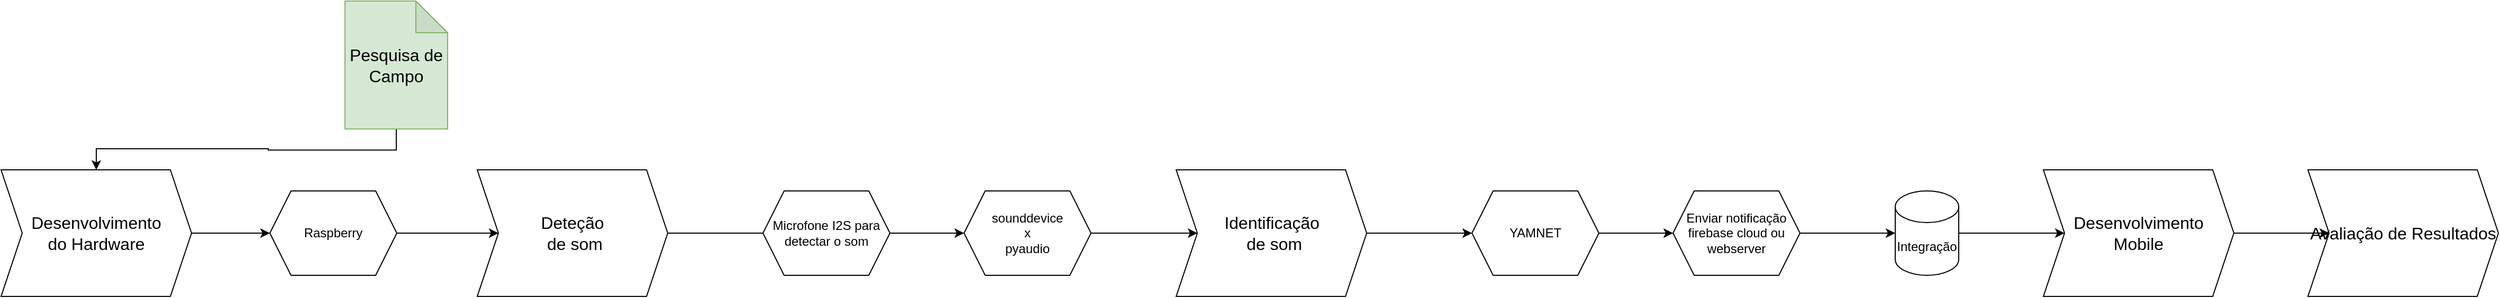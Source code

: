 <mxfile version="27.0.1">
  <diagram name="Página-1" id="rSu4PUZwyo72S_EhJZO-">
    <mxGraphModel dx="2422" dy="1484" grid="1" gridSize="10" guides="1" tooltips="1" connect="1" arrows="1" fold="1" page="1" pageScale="1" pageWidth="827" pageHeight="1169" math="0" shadow="0">
      <root>
        <mxCell id="0" />
        <mxCell id="1" parent="0" />
        <mxCell id="hHr_FQHaSUbndE6EKDq0-15" style="edgeStyle=orthogonalEdgeStyle;rounded=0;orthogonalLoop=1;jettySize=auto;html=1;exitX=0.5;exitY=1;exitDx=0;exitDy=0;exitPerimeter=0;entryX=0.5;entryY=0;entryDx=0;entryDy=0;" parent="1" source="hHr_FQHaSUbndE6EKDq0-1" target="hHr_FQHaSUbndE6EKDq0-2" edge="1">
          <mxGeometry relative="1" as="geometry" />
        </mxCell>
        <mxCell id="hHr_FQHaSUbndE6EKDq0-1" value="&lt;font style=&quot;font-size: 16px;&quot;&gt;Pesquisa de Campo&lt;/font&gt;" style="shape=note;whiteSpace=wrap;html=1;backgroundOutline=1;darkOpacity=0.05;fillColor=#d5e8d4;strokeColor=#82b366;" parent="1" vertex="1">
          <mxGeometry x="365" y="40" width="97" height="121.25" as="geometry" />
        </mxCell>
        <mxCell id="BK-b-YuCehh-7s2laq1p-2" style="edgeStyle=orthogonalEdgeStyle;rounded=0;orthogonalLoop=1;jettySize=auto;html=1;exitX=1;exitY=0.5;exitDx=0;exitDy=0;entryX=0;entryY=0.5;entryDx=0;entryDy=0;" parent="1" source="hHr_FQHaSUbndE6EKDq0-2" target="BK-b-YuCehh-7s2laq1p-1" edge="1">
          <mxGeometry relative="1" as="geometry" />
        </mxCell>
        <mxCell id="hHr_FQHaSUbndE6EKDq0-2" value="&lt;font style=&quot;font-size: 16px;&quot;&gt;Desenvolvimento&lt;/font&gt;&lt;div&gt;&lt;font style=&quot;font-size: 16px;&quot;&gt;do Hardware&lt;/font&gt;&lt;/div&gt;" style="shape=step;perimeter=stepPerimeter;whiteSpace=wrap;html=1;fixedSize=1;" parent="1" vertex="1">
          <mxGeometry x="40" y="200" width="180" height="120" as="geometry" />
        </mxCell>
        <mxCell id="BK-b-YuCehh-7s2laq1p-4" style="edgeStyle=orthogonalEdgeStyle;rounded=0;orthogonalLoop=1;jettySize=auto;html=1;exitX=1;exitY=0.5;exitDx=0;exitDy=0;entryX=0;entryY=0.5;entryDx=0;entryDy=0;" parent="1" source="hHr_FQHaSUbndE6EKDq0-3" target="hHr_FQHaSUbndE6EKDq0-9" edge="1">
          <mxGeometry relative="1" as="geometry">
            <Array as="points">
              <mxPoint x="800" y="260" />
              <mxPoint x="800" y="260" />
            </Array>
          </mxGeometry>
        </mxCell>
        <mxCell id="hHr_FQHaSUbndE6EKDq0-3" value="&lt;span style=&quot;font-size: 16px;&quot;&gt;Deteção&lt;/span&gt;&lt;div&gt;&lt;span style=&quot;font-size: 16px;&quot;&gt;&amp;nbsp;de som&lt;/span&gt;&lt;/div&gt;" style="shape=step;perimeter=stepPerimeter;whiteSpace=wrap;html=1;fixedSize=1;" parent="1" vertex="1">
          <mxGeometry x="490" y="200" width="180" height="120" as="geometry" />
        </mxCell>
        <mxCell id="hHr_FQHaSUbndE6EKDq0-19" style="edgeStyle=orthogonalEdgeStyle;rounded=0;orthogonalLoop=1;jettySize=auto;html=1;exitX=1;exitY=0.5;exitDx=0;exitDy=0;entryX=0;entryY=0.5;entryDx=0;entryDy=0;" parent="1" source="hHr_FQHaSUbndE6EKDq0-4" target="hHr_FQHaSUbndE6EKDq0-18" edge="1">
          <mxGeometry relative="1" as="geometry" />
        </mxCell>
        <mxCell id="hHr_FQHaSUbndE6EKDq0-4" value="&lt;span style=&quot;font-size: 16px;&quot;&gt;Identificação&lt;/span&gt;&lt;div&gt;&lt;div&gt;&lt;span style=&quot;font-size: 16px;&quot;&gt;&amp;nbsp;de som&lt;/span&gt;&lt;/div&gt;&lt;/div&gt;" style="shape=step;perimeter=stepPerimeter;whiteSpace=wrap;html=1;fixedSize=1;" parent="1" vertex="1">
          <mxGeometry x="1150.5" y="200" width="180" height="120" as="geometry" />
        </mxCell>
        <mxCell id="hHr_FQHaSUbndE6EKDq0-25" style="edgeStyle=orthogonalEdgeStyle;rounded=0;orthogonalLoop=1;jettySize=auto;html=1;entryX=0;entryY=0.5;entryDx=0;entryDy=0;" parent="1" source="hHr_FQHaSUbndE6EKDq0-6" target="hHr_FQHaSUbndE6EKDq0-7" edge="1">
          <mxGeometry relative="1" as="geometry" />
        </mxCell>
        <mxCell id="hHr_FQHaSUbndE6EKDq0-6" value="&lt;span style=&quot;font-size: 16px;&quot;&gt;Desenvolvimento&lt;/span&gt;&lt;div&gt;&lt;span style=&quot;font-size: 16px;&quot;&gt;Mobile&lt;/span&gt;&lt;/div&gt;" style="shape=step;perimeter=stepPerimeter;whiteSpace=wrap;html=1;fixedSize=1;" parent="1" vertex="1">
          <mxGeometry x="1970" y="200" width="180" height="120" as="geometry" />
        </mxCell>
        <mxCell id="hHr_FQHaSUbndE6EKDq0-7" value="&lt;span style=&quot;font-size: 16px;&quot;&gt;Avaliação de Resultados&lt;/span&gt;" style="shape=step;perimeter=stepPerimeter;whiteSpace=wrap;html=1;fixedSize=1;" parent="1" vertex="1">
          <mxGeometry x="2220" y="200" width="180" height="120" as="geometry" />
        </mxCell>
        <mxCell id="BK-b-YuCehh-7s2laq1p-5" style="edgeStyle=orthogonalEdgeStyle;rounded=0;orthogonalLoop=1;jettySize=auto;html=1;exitX=1;exitY=0.5;exitDx=0;exitDy=0;entryX=0;entryY=0.5;entryDx=0;entryDy=0;" parent="1" source="hHr_FQHaSUbndE6EKDq0-9" target="BK-b-YuCehh-7s2laq1p-7" edge="1">
          <mxGeometry relative="1" as="geometry">
            <mxPoint x="400" y="629.471" as="targetPoint" />
          </mxGeometry>
        </mxCell>
        <mxCell id="hHr_FQHaSUbndE6EKDq0-9" value="Microfone I2S para detectar o som" style="shape=hexagon;perimeter=hexagonPerimeter2;whiteSpace=wrap;html=1;fixedSize=1;" parent="1" vertex="1">
          <mxGeometry x="760" y="220" width="120" height="80" as="geometry" />
        </mxCell>
        <mxCell id="BK-b-YuCehh-7s2laq1p-10" style="edgeStyle=orthogonalEdgeStyle;rounded=0;orthogonalLoop=1;jettySize=auto;html=1;exitX=1;exitY=0.5;exitDx=0;exitDy=0;" parent="1" source="hHr_FQHaSUbndE6EKDq0-18" target="BK-b-YuCehh-7s2laq1p-9" edge="1">
          <mxGeometry relative="1" as="geometry" />
        </mxCell>
        <mxCell id="hHr_FQHaSUbndE6EKDq0-18" value="YAMNET" style="shape=hexagon;perimeter=hexagonPerimeter2;whiteSpace=wrap;html=1;fixedSize=1;" parent="1" vertex="1">
          <mxGeometry x="1430" y="220" width="120" height="80" as="geometry" />
        </mxCell>
        <mxCell id="BK-b-YuCehh-7s2laq1p-3" style="edgeStyle=orthogonalEdgeStyle;rounded=0;orthogonalLoop=1;jettySize=auto;html=1;exitX=1;exitY=0.5;exitDx=0;exitDy=0;entryX=0;entryY=0.5;entryDx=0;entryDy=0;" parent="1" source="BK-b-YuCehh-7s2laq1p-1" target="hHr_FQHaSUbndE6EKDq0-3" edge="1">
          <mxGeometry relative="1" as="geometry" />
        </mxCell>
        <mxCell id="BK-b-YuCehh-7s2laq1p-1" value="Raspberry" style="shape=hexagon;perimeter=hexagonPerimeter2;whiteSpace=wrap;html=1;fixedSize=1;" parent="1" vertex="1">
          <mxGeometry x="294" y="220" width="120" height="80" as="geometry" />
        </mxCell>
        <mxCell id="BK-b-YuCehh-7s2laq1p-8" style="edgeStyle=orthogonalEdgeStyle;rounded=0;orthogonalLoop=1;jettySize=auto;html=1;exitX=1;exitY=0.5;exitDx=0;exitDy=0;entryX=0;entryY=0.5;entryDx=0;entryDy=0;" parent="1" source="BK-b-YuCehh-7s2laq1p-7" target="hHr_FQHaSUbndE6EKDq0-4" edge="1">
          <mxGeometry relative="1" as="geometry" />
        </mxCell>
        <mxCell id="BK-b-YuCehh-7s2laq1p-7" value="sounddevice&lt;div&gt;x&lt;br&gt;&lt;div&gt;pyaudio&lt;/div&gt;&lt;/div&gt;" style="shape=hexagon;perimeter=hexagonPerimeter2;whiteSpace=wrap;html=1;fixedSize=1;" parent="1" vertex="1">
          <mxGeometry x="950" y="220" width="120" height="80" as="geometry" />
        </mxCell>
        <mxCell id="BK-b-YuCehh-7s2laq1p-9" value="Enviar notificação&lt;div&gt;firebase cloud ou webserver&lt;/div&gt;" style="shape=hexagon;perimeter=hexagonPerimeter2;whiteSpace=wrap;html=1;fixedSize=1;" parent="1" vertex="1">
          <mxGeometry x="1620" y="220" width="120" height="80" as="geometry" />
        </mxCell>
        <mxCell id="BK-b-YuCehh-7s2laq1p-13" style="edgeStyle=orthogonalEdgeStyle;rounded=0;orthogonalLoop=1;jettySize=auto;html=1;exitX=1;exitY=0.5;exitDx=0;exitDy=0;exitPerimeter=0;entryX=0;entryY=0.5;entryDx=0;entryDy=0;" parent="1" source="BK-b-YuCehh-7s2laq1p-11" target="hHr_FQHaSUbndE6EKDq0-6" edge="1">
          <mxGeometry relative="1" as="geometry" />
        </mxCell>
        <mxCell id="BK-b-YuCehh-7s2laq1p-11" value="Integração" style="shape=cylinder3;whiteSpace=wrap;html=1;boundedLbl=1;backgroundOutline=1;size=15;" parent="1" vertex="1">
          <mxGeometry x="1830" y="220" width="60" height="80" as="geometry" />
        </mxCell>
        <mxCell id="BK-b-YuCehh-7s2laq1p-12" style="edgeStyle=orthogonalEdgeStyle;rounded=0;orthogonalLoop=1;jettySize=auto;html=1;exitX=1;exitY=0.5;exitDx=0;exitDy=0;entryX=0;entryY=0.5;entryDx=0;entryDy=0;entryPerimeter=0;" parent="1" source="BK-b-YuCehh-7s2laq1p-9" target="BK-b-YuCehh-7s2laq1p-11" edge="1">
          <mxGeometry relative="1" as="geometry" />
        </mxCell>
      </root>
    </mxGraphModel>
  </diagram>
</mxfile>
